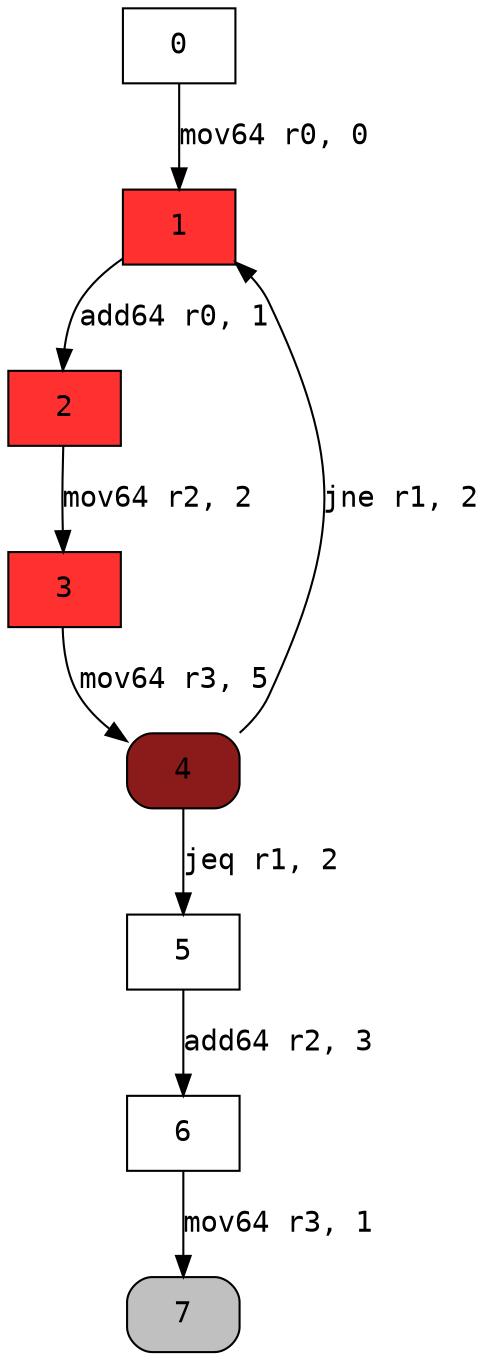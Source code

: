digraph cfg { 
node [fontname="monospace"];
node [shape=box];
edge [fontname="monospace"];
  0 -> 1 [label="mov64 r0, 0"];
  1 -> 2 [label="add64 r0, 1"];
  2 -> 3 [label="mov64 r2, 2"];
  3 -> 4 [label="mov64 r3, 5"];
  4 -> 5 [label="jeq r1, 2"];
  4 -> 1 [label="jne r1, 2"];
  5 -> 6 [label="add64 r2, 3"];
  6 -> 7 [label="mov64 r3, 1"];
1 [style=filled,fillcolor=firebrick1];
2 [style=filled,fillcolor=firebrick1];
3 [style=filled,fillcolor=firebrick1];
4 [style="rounded,filled",fillcolor=firebrick4];
7 [style="rounded,filled",fillcolor=grey];
}